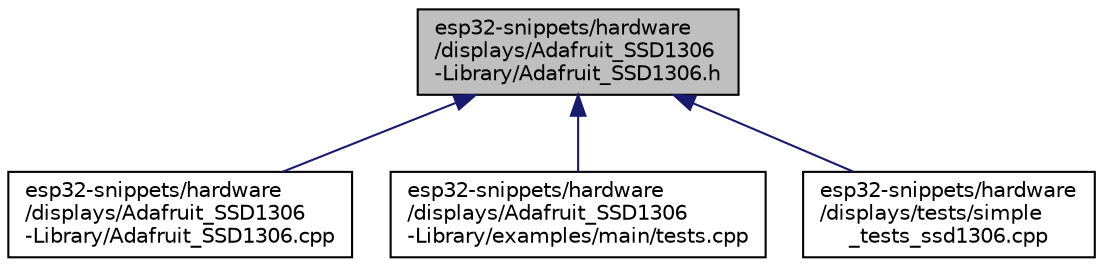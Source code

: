 digraph "esp32-snippets/hardware/displays/Adafruit_SSD1306-Library/Adafruit_SSD1306.h"
{
  edge [fontname="Helvetica",fontsize="10",labelfontname="Helvetica",labelfontsize="10"];
  node [fontname="Helvetica",fontsize="10",shape=record];
  Node7 [label="esp32-snippets/hardware\l/displays/Adafruit_SSD1306\l-Library/Adafruit_SSD1306.h",height=0.2,width=0.4,color="black", fillcolor="grey75", style="filled", fontcolor="black"];
  Node7 -> Node8 [dir="back",color="midnightblue",fontsize="10",style="solid",fontname="Helvetica"];
  Node8 [label="esp32-snippets/hardware\l/displays/Adafruit_SSD1306\l-Library/Adafruit_SSD1306.cpp",height=0.2,width=0.4,color="black", fillcolor="white", style="filled",URL="$_adafruit___s_s_d1306_8cpp.html"];
  Node7 -> Node9 [dir="back",color="midnightblue",fontsize="10",style="solid",fontname="Helvetica"];
  Node9 [label="esp32-snippets/hardware\l/displays/Adafruit_SSD1306\l-Library/examples/main/tests.cpp",height=0.2,width=0.4,color="black", fillcolor="white", style="filled",URL="$tests_8cpp.html"];
  Node7 -> Node10 [dir="back",color="midnightblue",fontsize="10",style="solid",fontname="Helvetica"];
  Node10 [label="esp32-snippets/hardware\l/displays/tests/simple\l_tests_ssd1306.cpp",height=0.2,width=0.4,color="black", fillcolor="white", style="filled",URL="$simple__tests__ssd1306_8cpp.html"];
}
